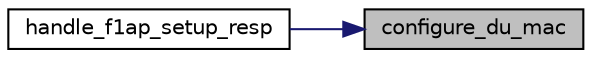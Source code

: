 digraph "configure_du_mac"
{
 // LATEX_PDF_SIZE
  edge [fontname="Helvetica",fontsize="10",labelfontname="Helvetica",labelfontsize="10"];
  node [fontname="Helvetica",fontsize="10",shape=record];
  rankdir="RL";
  Node1 [label="configure_du_mac",height=0.2,width=0.4,color="black", fillcolor="grey75", style="filled", fontcolor="black",tooltip=" "];
  Node1 -> Node2 [dir="back",color="midnightblue",fontsize="10",style="solid",fontname="Helvetica"];
  Node2 [label="handle_f1ap_setup_resp",height=0.2,width=0.4,color="black", fillcolor="white", style="filled",URL="$group____enb__app.html#ga38c2de0146be2143ded8a231703158ad",tooltip=" "];
}
